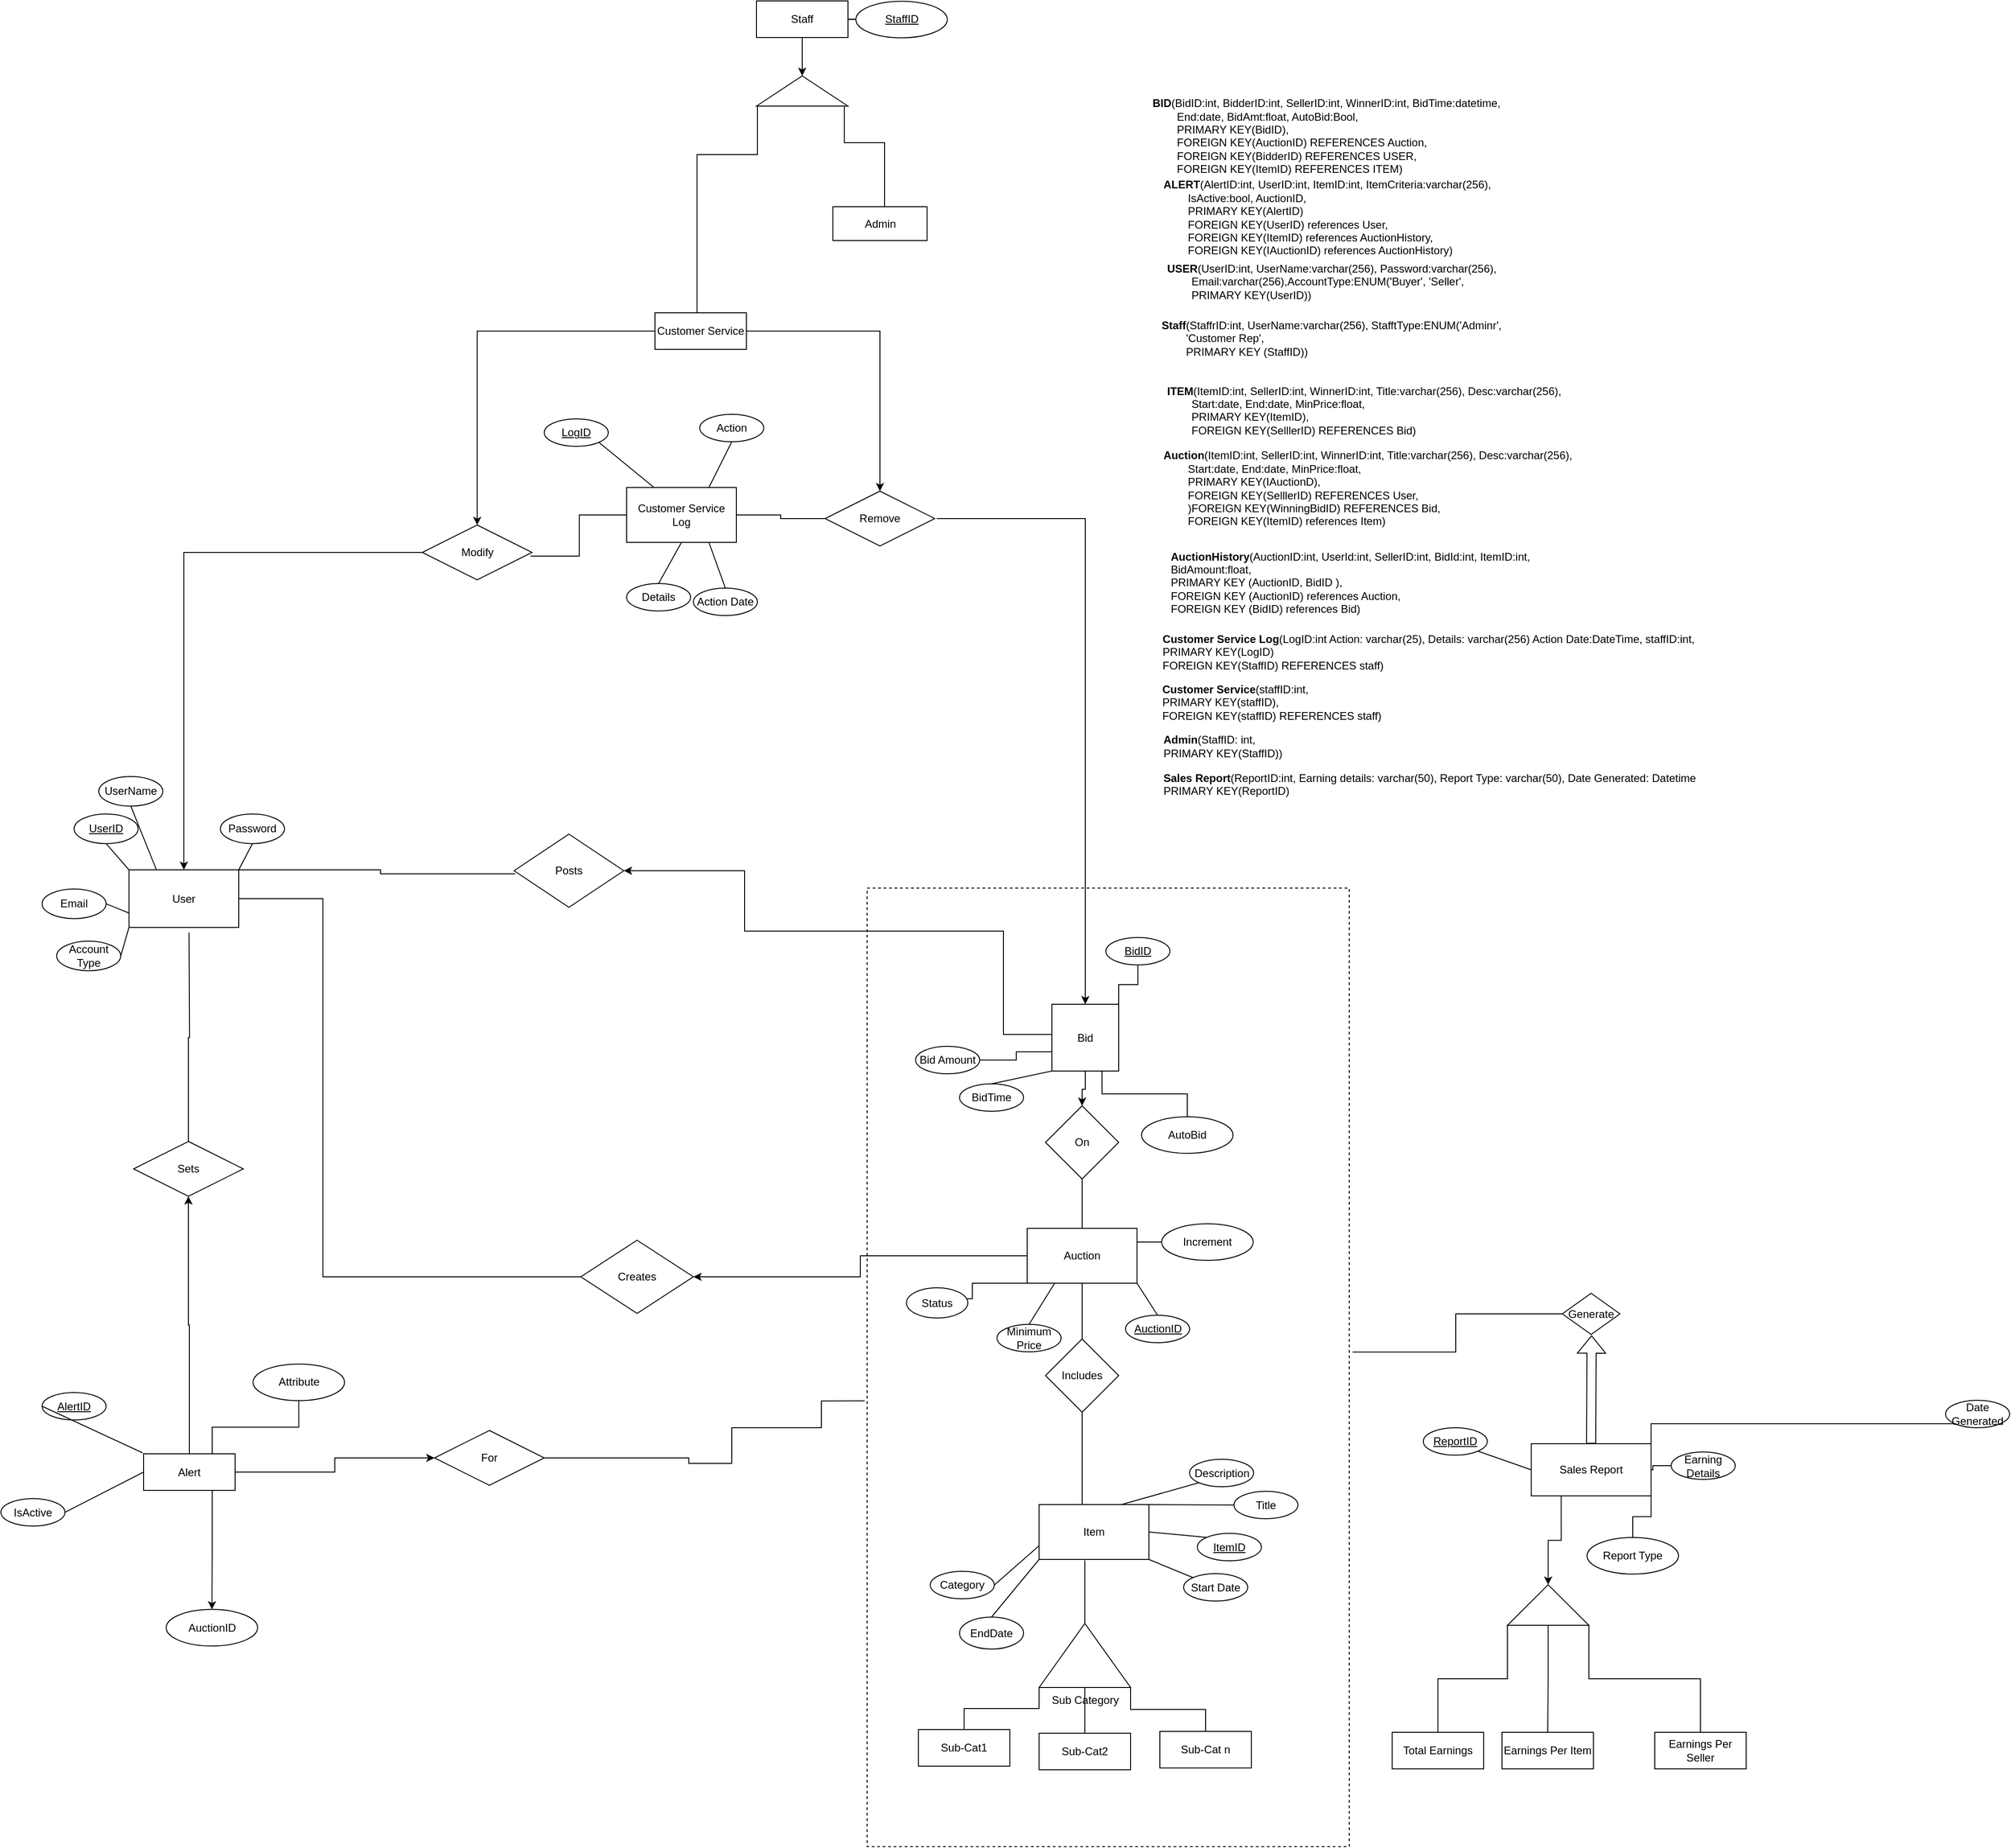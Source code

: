 <mxfile version="24.1.0" type="github">
  <diagram name="Page-1" id="uOJZ_3tTdW4th-i7hOvJ">
    <mxGraphModel dx="1893" dy="2854" grid="0" gridSize="10" guides="1" tooltips="1" connect="1" arrows="1" fold="1" page="1" pageScale="1" pageWidth="850" pageHeight="1100" math="0" shadow="0">
      <root>
        <mxCell id="0" />
        <mxCell id="1" parent="0" />
        <mxCell id="XEzbZRxbkvyP-NRLjkvZ-136" value="" style="verticalLabelPosition=bottom;verticalAlign=top;html=1;shape=mxgraph.basic.rect;fillColor2=none;strokeWidth=1;size=20;indent=5;fillColor=none;dashed=1;" parent="1" vertex="1">
          <mxGeometry x="310" y="-154" width="527" height="1048" as="geometry" />
        </mxCell>
        <mxCell id="j1qhZ2HC0AlBlO9P_FFu-2" style="edgeStyle=orthogonalEdgeStyle;rounded=0;orthogonalLoop=1;jettySize=auto;html=1;exitX=0.417;exitY=1.017;exitDx=0;exitDy=0;endArrow=none;endFill=0;entryX=0;entryY=0;entryDx=50;entryDy=0;entryPerimeter=0;exitPerimeter=0;" parent="1" source="BBo-fvt_Tt6ZGGIQ310o-14" target="j1qhZ2HC0AlBlO9P_FFu-5" edge="1">
          <mxGeometry relative="1" as="geometry">
            <mxPoint x="659" y="706" as="targetPoint" />
          </mxGeometry>
        </mxCell>
        <mxCell id="XEzbZRxbkvyP-NRLjkvZ-20" style="edgeStyle=orthogonalEdgeStyle;rounded=0;orthogonalLoop=1;jettySize=auto;html=1;exitX=0.5;exitY=0;exitDx=0;exitDy=0;entryX=0.5;entryY=1;entryDx=0;entryDy=0;endArrow=none;endFill=0;" parent="1" source="BBo-fvt_Tt6ZGGIQ310o-14" target="XEzbZRxbkvyP-NRLjkvZ-18" edge="1">
          <mxGeometry relative="1" as="geometry">
            <Array as="points">
              <mxPoint x="545" y="520" />
            </Array>
          </mxGeometry>
        </mxCell>
        <mxCell id="BBo-fvt_Tt6ZGGIQ310o-14" value="Item" style="rounded=0;whiteSpace=wrap;html=1;" parent="1" vertex="1">
          <mxGeometry x="498" y="520" width="120" height="60" as="geometry" />
        </mxCell>
        <mxCell id="XEzbZRxbkvyP-NRLjkvZ-17" style="edgeStyle=orthogonalEdgeStyle;rounded=0;orthogonalLoop=1;jettySize=auto;html=1;exitX=0.5;exitY=1;exitDx=0;exitDy=0;endArrow=none;endFill=0;" parent="1" source="BBo-fvt_Tt6ZGGIQ310o-16" target="XEzbZRxbkvyP-NRLjkvZ-18" edge="1">
          <mxGeometry relative="1" as="geometry">
            <mxPoint x="561" y="383" as="targetPoint" />
          </mxGeometry>
        </mxCell>
        <mxCell id="XEzbZRxbkvyP-NRLjkvZ-101" style="edgeStyle=orthogonalEdgeStyle;rounded=0;orthogonalLoop=1;jettySize=auto;html=1;exitX=0;exitY=0;exitDx=0;exitDy=0;endArrow=none;endFill=0;" parent="1" source="BBo-fvt_Tt6ZGGIQ310o-16" target="BBo-fvt_Tt6ZGGIQ310o-51" edge="1">
          <mxGeometry relative="1" as="geometry">
            <Array as="points">
              <mxPoint x="485" y="278" />
              <mxPoint x="425" y="278" />
              <mxPoint x="425" y="295" />
            </Array>
          </mxGeometry>
        </mxCell>
        <mxCell id="XEzbZRxbkvyP-NRLjkvZ-152" style="edgeStyle=orthogonalEdgeStyle;rounded=0;orthogonalLoop=1;jettySize=auto;html=1;exitX=1;exitY=0.25;exitDx=0;exitDy=0;endArrow=none;endFill=0;" parent="1" source="BBo-fvt_Tt6ZGGIQ310o-16" target="XEzbZRxbkvyP-NRLjkvZ-153" edge="1">
          <mxGeometry relative="1" as="geometry">
            <mxPoint x="682" y="233" as="targetPoint" />
          </mxGeometry>
        </mxCell>
        <mxCell id="XEzbZRxbkvyP-NRLjkvZ-159" style="edgeStyle=orthogonalEdgeStyle;rounded=0;orthogonalLoop=1;jettySize=auto;html=1;exitX=0;exitY=0.5;exitDx=0;exitDy=0;entryX=1;entryY=0.5;entryDx=0;entryDy=0;" parent="1" source="BBo-fvt_Tt6ZGGIQ310o-16" target="XEzbZRxbkvyP-NRLjkvZ-12" edge="1">
          <mxGeometry relative="1" as="geometry">
            <mxPoint x="132" y="284.667" as="targetPoint" />
          </mxGeometry>
        </mxCell>
        <mxCell id="BBo-fvt_Tt6ZGGIQ310o-16" value="Auction" style="rounded=0;whiteSpace=wrap;html=1;" parent="1" vertex="1">
          <mxGeometry x="485" y="218" width="120" height="60" as="geometry" />
        </mxCell>
        <mxCell id="XEzbZRxbkvyP-NRLjkvZ-130" style="edgeStyle=orthogonalEdgeStyle;rounded=0;orthogonalLoop=1;jettySize=auto;html=1;exitX=1;exitY=0.5;exitDx=0;exitDy=0;entryX=0;entryY=0.5;entryDx=0;entryDy=0;endArrow=none;endFill=0;" parent="1" source="BBo-fvt_Tt6ZGGIQ310o-19" target="XEzbZRxbkvyP-NRLjkvZ-73" edge="1">
          <mxGeometry relative="1" as="geometry" />
        </mxCell>
        <mxCell id="BBo-fvt_Tt6ZGGIQ310o-19" value="Customer Service Log" style="rounded=0;whiteSpace=wrap;html=1;" parent="1" vertex="1">
          <mxGeometry x="47" y="-592" width="120" height="60" as="geometry" />
        </mxCell>
        <mxCell id="XEzbZRxbkvyP-NRLjkvZ-105" style="edgeStyle=orthogonalEdgeStyle;rounded=0;orthogonalLoop=1;jettySize=auto;html=1;endArrow=none;endFill=0;exitX=1;exitY=1;exitDx=0;exitDy=0;" parent="1" source="BBo-fvt_Tt6ZGGIQ310o-20" target="XEzbZRxbkvyP-NRLjkvZ-106" edge="1">
          <mxGeometry relative="1" as="geometry">
            <mxPoint x="1213.99" y="483" as="targetPoint" />
          </mxGeometry>
        </mxCell>
        <mxCell id="XEzbZRxbkvyP-NRLjkvZ-116" style="edgeStyle=orthogonalEdgeStyle;rounded=0;orthogonalLoop=1;jettySize=auto;html=1;exitX=0.25;exitY=1;exitDx=0;exitDy=0;" parent="1" source="BBo-fvt_Tt6ZGGIQ310o-20" target="XEzbZRxbkvyP-NRLjkvZ-117" edge="1">
          <mxGeometry relative="1" as="geometry">
            <mxPoint x="1049" y="642.667" as="targetPoint" />
          </mxGeometry>
        </mxCell>
        <mxCell id="BBo-fvt_Tt6ZGGIQ310o-20" value="Sales Report" style="rounded=0;whiteSpace=wrap;html=1;" parent="1" vertex="1">
          <mxGeometry x="1036" y="453.5" width="131.01" height="57" as="geometry" />
        </mxCell>
        <mxCell id="BBo-fvt_Tt6ZGGIQ310o-21" value="Start Date" style="ellipse;whiteSpace=wrap;html=1;" parent="1" vertex="1">
          <mxGeometry x="656" y="595.5" width="70" height="30" as="geometry" />
        </mxCell>
        <mxCell id="BBo-fvt_Tt6ZGGIQ310o-22" value="&lt;u&gt;BidID&lt;/u&gt;" style="ellipse;whiteSpace=wrap;html=1;" parent="1" vertex="1">
          <mxGeometry x="571" y="-100" width="70" height="30" as="geometry" />
        </mxCell>
        <mxCell id="BBo-fvt_Tt6ZGGIQ310o-23" value="EndDate" style="ellipse;whiteSpace=wrap;html=1;" parent="1" vertex="1">
          <mxGeometry x="411" y="643" width="70" height="35" as="geometry" />
        </mxCell>
        <mxCell id="XEzbZRxbkvyP-NRLjkvZ-160" style="edgeStyle=orthogonalEdgeStyle;rounded=0;orthogonalLoop=1;jettySize=auto;html=1;entryX=0;entryY=0.5;entryDx=0;entryDy=0;endArrow=none;endFill=0;" parent="1" source="BBo-fvt_Tt6ZGGIQ310o-25" target="XEzbZRxbkvyP-NRLjkvZ-7" edge="1">
          <mxGeometry relative="1" as="geometry">
            <Array as="points">
              <mxPoint x="473" y="34" />
              <mxPoint x="473" y="25" />
              <mxPoint x="512" y="25" />
            </Array>
          </mxGeometry>
        </mxCell>
        <mxCell id="BBo-fvt_Tt6ZGGIQ310o-25" value="Bid Amount" style="ellipse;whiteSpace=wrap;html=1;" parent="1" vertex="1">
          <mxGeometry x="363" y="19" width="70" height="30" as="geometry" />
        </mxCell>
        <mxCell id="BBo-fvt_Tt6ZGGIQ310o-27" value="BidTime" style="ellipse;whiteSpace=wrap;html=1;" parent="1" vertex="1">
          <mxGeometry x="411" y="60" width="70" height="30" as="geometry" />
        </mxCell>
        <mxCell id="BBo-fvt_Tt6ZGGIQ310o-28" value="Category" style="ellipse;whiteSpace=wrap;html=1;" parent="1" vertex="1">
          <mxGeometry x="379" y="593" width="70" height="30" as="geometry" />
        </mxCell>
        <mxCell id="BBo-fvt_Tt6ZGGIQ310o-29" value="Description" style="ellipse;whiteSpace=wrap;html=1;" parent="1" vertex="1">
          <mxGeometry x="662.5" y="470.5" width="70" height="30" as="geometry" />
        </mxCell>
        <mxCell id="BBo-fvt_Tt6ZGGIQ310o-30" value="Title" style="ellipse;whiteSpace=wrap;html=1;" parent="1" vertex="1">
          <mxGeometry x="711" y="505.5" width="70" height="30" as="geometry" />
        </mxCell>
        <mxCell id="BBo-fvt_Tt6ZGGIQ310o-31" value="&lt;u&gt;ItemID&lt;/u&gt;" style="ellipse;whiteSpace=wrap;html=1;" parent="1" vertex="1">
          <mxGeometry x="671" y="551.5" width="70" height="30" as="geometry" />
        </mxCell>
        <mxCell id="BBo-fvt_Tt6ZGGIQ310o-33" value="" style="endArrow=none;html=1;rounded=0;entryX=1;entryY=0.5;entryDx=0;entryDy=0;exitX=0;exitY=0.75;exitDx=0;exitDy=0;" parent="1" source="BBo-fvt_Tt6ZGGIQ310o-14" target="BBo-fvt_Tt6ZGGIQ310o-28" edge="1">
          <mxGeometry width="50" height="50" relative="1" as="geometry">
            <mxPoint x="278" y="556.5" as="sourcePoint" />
            <mxPoint x="328" y="506.5" as="targetPoint" />
          </mxGeometry>
        </mxCell>
        <mxCell id="BBo-fvt_Tt6ZGGIQ310o-35" value="" style="endArrow=none;html=1;rounded=0;exitX=1;exitY=0.5;exitDx=0;exitDy=0;entryX=0;entryY=0;entryDx=0;entryDy=0;" parent="1" source="BBo-fvt_Tt6ZGGIQ310o-14" target="BBo-fvt_Tt6ZGGIQ310o-31" edge="1">
          <mxGeometry width="50" height="50" relative="1" as="geometry">
            <mxPoint x="328" y="416.5" as="sourcePoint" />
            <mxPoint x="668" y="546.5" as="targetPoint" />
          </mxGeometry>
        </mxCell>
        <mxCell id="BBo-fvt_Tt6ZGGIQ310o-36" value="" style="endArrow=none;html=1;rounded=0;entryX=0;entryY=0.5;entryDx=0;entryDy=0;exitX=1;exitY=0;exitDx=0;exitDy=0;" parent="1" source="BBo-fvt_Tt6ZGGIQ310o-14" target="BBo-fvt_Tt6ZGGIQ310o-30" edge="1">
          <mxGeometry width="50" height="50" relative="1" as="geometry">
            <mxPoint x="358" y="416.5" as="sourcePoint" />
            <mxPoint x="303" y="396.5" as="targetPoint" />
          </mxGeometry>
        </mxCell>
        <mxCell id="BBo-fvt_Tt6ZGGIQ310o-37" value="" style="endArrow=none;html=1;rounded=0;entryX=0;entryY=1;entryDx=0;entryDy=0;exitX=0.75;exitY=0;exitDx=0;exitDy=0;" parent="1" source="BBo-fvt_Tt6ZGGIQ310o-14" target="BBo-fvt_Tt6ZGGIQ310o-29" edge="1">
          <mxGeometry width="50" height="50" relative="1" as="geometry">
            <mxPoint x="358" y="416.5" as="sourcePoint" />
            <mxPoint x="383" y="396.5" as="targetPoint" />
          </mxGeometry>
        </mxCell>
        <mxCell id="BBo-fvt_Tt6ZGGIQ310o-38" value="" style="endArrow=none;html=1;rounded=0;entryX=0.5;entryY=0;entryDx=0;entryDy=0;exitX=0;exitY=1;exitDx=0;exitDy=0;" parent="1" source="BBo-fvt_Tt6ZGGIQ310o-14" target="BBo-fvt_Tt6ZGGIQ310o-23" edge="1">
          <mxGeometry width="50" height="50" relative="1" as="geometry">
            <mxPoint x="582" y="593.5" as="sourcePoint" />
            <mxPoint x="438" y="446.5" as="targetPoint" />
          </mxGeometry>
        </mxCell>
        <mxCell id="BBo-fvt_Tt6ZGGIQ310o-39" value="" style="endArrow=none;html=1;rounded=0;entryX=0;entryY=0;entryDx=0;entryDy=0;exitX=1;exitY=1;exitDx=0;exitDy=0;" parent="1" source="BBo-fvt_Tt6ZGGIQ310o-14" target="BBo-fvt_Tt6ZGGIQ310o-21" edge="1">
          <mxGeometry width="50" height="50" relative="1" as="geometry">
            <mxPoint x="418" y="446.5" as="sourcePoint" />
            <mxPoint x="438" y="432.5" as="targetPoint" />
          </mxGeometry>
        </mxCell>
        <mxCell id="BBo-fvt_Tt6ZGGIQ310o-40" value="Minimum Price" style="ellipse;whiteSpace=wrap;html=1;" parent="1" vertex="1">
          <mxGeometry x="452" y="323" width="70" height="30" as="geometry" />
        </mxCell>
        <mxCell id="BBo-fvt_Tt6ZGGIQ310o-41" value="" style="endArrow=none;html=1;rounded=0;entryX=0.25;entryY=1;entryDx=0;entryDy=0;exitX=0.5;exitY=0;exitDx=0;exitDy=0;" parent="1" source="BBo-fvt_Tt6ZGGIQ310o-40" target="BBo-fvt_Tt6ZGGIQ310o-16" edge="1">
          <mxGeometry width="50" height="50" relative="1" as="geometry">
            <mxPoint x="505" y="428" as="sourcePoint" />
            <mxPoint x="438" y="432.5" as="targetPoint" />
          </mxGeometry>
        </mxCell>
        <mxCell id="BBo-fvt_Tt6ZGGIQ310o-47" value="" style="endArrow=none;html=1;rounded=0;entryX=0;entryY=1;entryDx=0;entryDy=0;exitX=0.5;exitY=0;exitDx=0;exitDy=0;" parent="1" source="BBo-fvt_Tt6ZGGIQ310o-27" target="XEzbZRxbkvyP-NRLjkvZ-7" edge="1">
          <mxGeometry width="50" height="50" relative="1" as="geometry">
            <mxPoint x="539" y="227" as="sourcePoint" />
            <mxPoint x="579" y="117" as="targetPoint" />
          </mxGeometry>
        </mxCell>
        <mxCell id="BBo-fvt_Tt6ZGGIQ310o-51" value="Status" style="ellipse;whiteSpace=wrap;html=1;" parent="1" vertex="1">
          <mxGeometry x="353" y="283" width="67" height="33" as="geometry" />
        </mxCell>
        <mxCell id="BBo-fvt_Tt6ZGGIQ310o-53" value="&lt;u&gt;AuctionID&lt;/u&gt;" style="ellipse;whiteSpace=wrap;html=1;" parent="1" vertex="1">
          <mxGeometry x="592.5" y="313" width="70" height="30" as="geometry" />
        </mxCell>
        <mxCell id="BBo-fvt_Tt6ZGGIQ310o-54" value="IsActive" style="ellipse;whiteSpace=wrap;html=1;" parent="1" vertex="1">
          <mxGeometry x="-637" y="513.5" width="70" height="30" as="geometry" />
        </mxCell>
        <mxCell id="BBo-fvt_Tt6ZGGIQ310o-57" value="&lt;u&gt;AlertID&lt;/u&gt;" style="ellipse;whiteSpace=wrap;html=1;" parent="1" vertex="1">
          <mxGeometry x="-592" y="397.5" width="70" height="30" as="geometry" />
        </mxCell>
        <mxCell id="BBo-fvt_Tt6ZGGIQ310o-58" value="" style="endArrow=none;html=1;rounded=0;exitX=1;exitY=0.5;exitDx=0;exitDy=0;entryX=0;entryY=0.5;entryDx=0;entryDy=0;" parent="1" source="BBo-fvt_Tt6ZGGIQ310o-54" target="XEzbZRxbkvyP-NRLjkvZ-36" edge="1">
          <mxGeometry width="50" height="50" relative="1" as="geometry">
            <mxPoint x="179" y="484.5" as="sourcePoint" />
            <mxPoint x="19" y="561.5" as="targetPoint" />
          </mxGeometry>
        </mxCell>
        <mxCell id="BBo-fvt_Tt6ZGGIQ310o-59" value="" style="endArrow=none;html=1;rounded=0;exitX=0;exitY=0.5;exitDx=0;exitDy=0;" parent="1" source="BBo-fvt_Tt6ZGGIQ310o-57" edge="1">
          <mxGeometry width="50" height="50" relative="1" as="geometry">
            <mxPoint x="-110" y="772" as="sourcePoint" />
            <mxPoint x="-482" y="463.5" as="targetPoint" />
          </mxGeometry>
        </mxCell>
        <mxCell id="BBo-fvt_Tt6ZGGIQ310o-62" value="" style="endArrow=none;html=1;rounded=0;entryX=0.5;entryY=0;entryDx=0;entryDy=0;exitX=1;exitY=1;exitDx=0;exitDy=0;" parent="1" source="BBo-fvt_Tt6ZGGIQ310o-16" target="BBo-fvt_Tt6ZGGIQ310o-53" edge="1">
          <mxGeometry width="50" height="50" relative="1" as="geometry">
            <mxPoint x="767" y="385" as="sourcePoint" />
            <mxPoint x="817" y="335" as="targetPoint" />
          </mxGeometry>
        </mxCell>
        <mxCell id="XEzbZRxbkvyP-NRLjkvZ-129" style="edgeStyle=orthogonalEdgeStyle;rounded=0;orthogonalLoop=1;jettySize=auto;html=1;exitX=0;exitY=1;exitDx=0;exitDy=0;entryX=1;entryY=0;entryDx=0;entryDy=0;endArrow=none;endFill=0;" parent="1" source="BBo-fvt_Tt6ZGGIQ310o-74" target="BBo-fvt_Tt6ZGGIQ310o-20" edge="1">
          <mxGeometry relative="1" as="geometry">
            <mxPoint x="1578.667" y="655.333" as="targetPoint" />
          </mxGeometry>
        </mxCell>
        <mxCell id="BBo-fvt_Tt6ZGGIQ310o-74" value="Date Generated" style="ellipse;whiteSpace=wrap;html=1;" parent="1" vertex="1">
          <mxGeometry x="1489" y="406" width="70" height="30" as="geometry" />
        </mxCell>
        <mxCell id="BBo-fvt_Tt6ZGGIQ310o-75" value="&lt;u&gt;ReportID&lt;/u&gt;" style="ellipse;whiteSpace=wrap;html=1;" parent="1" vertex="1">
          <mxGeometry x="918" y="436" width="70" height="30" as="geometry" />
        </mxCell>
        <mxCell id="XEzbZRxbkvyP-NRLjkvZ-125" style="edgeStyle=orthogonalEdgeStyle;rounded=0;orthogonalLoop=1;jettySize=auto;html=1;entryX=1;entryY=0.5;entryDx=0;entryDy=0;endArrow=none;endFill=0;" parent="1" source="BBo-fvt_Tt6ZGGIQ310o-76" target="BBo-fvt_Tt6ZGGIQ310o-20" edge="1">
          <mxGeometry relative="1" as="geometry" />
        </mxCell>
        <mxCell id="BBo-fvt_Tt6ZGGIQ310o-76" value="Earning Details" style="ellipse;whiteSpace=wrap;html=1;" parent="1" vertex="1">
          <mxGeometry x="1189" y="462.5" width="70" height="30" as="geometry" />
        </mxCell>
        <mxCell id="BBo-fvt_Tt6ZGGIQ310o-77" value="" style="endArrow=none;html=1;rounded=0;entryX=1;entryY=1;entryDx=0;entryDy=0;exitX=0;exitY=0.5;exitDx=0;exitDy=0;" parent="1" source="BBo-fvt_Tt6ZGGIQ310o-20" target="BBo-fvt_Tt6ZGGIQ310o-75" edge="1">
          <mxGeometry width="50" height="50" relative="1" as="geometry">
            <mxPoint x="1013.99" y="483" as="sourcePoint" />
            <mxPoint x="960" y="465" as="targetPoint" />
          </mxGeometry>
        </mxCell>
        <mxCell id="BBo-fvt_Tt6ZGGIQ310o-81" value="Action" style="ellipse;whiteSpace=wrap;html=1;" parent="1" vertex="1">
          <mxGeometry x="127" y="-672" width="70" height="30" as="geometry" />
        </mxCell>
        <mxCell id="BBo-fvt_Tt6ZGGIQ310o-83" value="&lt;u&gt;LogID&lt;/u&gt;" style="ellipse;whiteSpace=wrap;html=1;" parent="1" vertex="1">
          <mxGeometry x="-43" y="-667" width="70" height="30" as="geometry" />
        </mxCell>
        <mxCell id="BBo-fvt_Tt6ZGGIQ310o-84" value="Details" style="ellipse;whiteSpace=wrap;html=1;" parent="1" vertex="1">
          <mxGeometry x="47" y="-487" width="70" height="30" as="geometry" />
        </mxCell>
        <mxCell id="BBo-fvt_Tt6ZGGIQ310o-85" value="Action Date" style="ellipse;whiteSpace=wrap;html=1;" parent="1" vertex="1">
          <mxGeometry x="120" y="-482" width="70" height="30" as="geometry" />
        </mxCell>
        <mxCell id="BBo-fvt_Tt6ZGGIQ310o-86" value="" style="endArrow=none;html=1;rounded=0;entryX=0.5;entryY=1;entryDx=0;entryDy=0;exitX=0.5;exitY=0;exitDx=0;exitDy=0;" parent="1" source="BBo-fvt_Tt6ZGGIQ310o-84" target="BBo-fvt_Tt6ZGGIQ310o-19" edge="1">
          <mxGeometry width="50" height="50" relative="1" as="geometry">
            <mxPoint x="-53" y="-497" as="sourcePoint" />
            <mxPoint x="-3" y="-547" as="targetPoint" />
          </mxGeometry>
        </mxCell>
        <mxCell id="BBo-fvt_Tt6ZGGIQ310o-87" value="" style="endArrow=none;html=1;rounded=0;entryX=0.75;entryY=1;entryDx=0;entryDy=0;exitX=0.5;exitY=0;exitDx=0;exitDy=0;" parent="1" source="BBo-fvt_Tt6ZGGIQ310o-85" target="BBo-fvt_Tt6ZGGIQ310o-19" edge="1">
          <mxGeometry width="50" height="50" relative="1" as="geometry">
            <mxPoint x="37" y="-557" as="sourcePoint" />
            <mxPoint x="57" y="-552" as="targetPoint" />
          </mxGeometry>
        </mxCell>
        <mxCell id="BBo-fvt_Tt6ZGGIQ310o-88" value="" style="endArrow=none;html=1;rounded=0;entryX=0.25;entryY=0;entryDx=0;entryDy=0;exitX=1;exitY=1;exitDx=0;exitDy=0;" parent="1" source="BBo-fvt_Tt6ZGGIQ310o-83" target="BBo-fvt_Tt6ZGGIQ310o-19" edge="1">
          <mxGeometry width="50" height="50" relative="1" as="geometry">
            <mxPoint x="37" y="-597" as="sourcePoint" />
            <mxPoint x="57" y="-582" as="targetPoint" />
          </mxGeometry>
        </mxCell>
        <mxCell id="BBo-fvt_Tt6ZGGIQ310o-90" value="" style="endArrow=none;html=1;rounded=0;entryX=0.75;entryY=0;entryDx=0;entryDy=0;exitX=0.5;exitY=1;exitDx=0;exitDy=0;" parent="1" source="BBo-fvt_Tt6ZGGIQ310o-81" target="BBo-fvt_Tt6ZGGIQ310o-19" edge="1">
          <mxGeometry width="50" height="50" relative="1" as="geometry">
            <mxPoint x="92" y="-622" as="sourcePoint" />
            <mxPoint x="117" y="-582" as="targetPoint" />
          </mxGeometry>
        </mxCell>
        <mxCell id="frw_D5HhV09Jrf7qXdkJ-1" value="&lt;b&gt;USER&lt;/b&gt;(UserID:int, UserName:varchar(256), Password:varchar(256), &lt;span style=&quot;white-space: pre;&quot;&gt;&#x9;&lt;/span&gt;Email:varchar(256),AccountType:ENUM(&#39;Buyer&#39;, &#39;Seller&#39;,&lt;div&gt;&lt;span style=&quot;white-space: pre;&quot;&gt;&#x9;&lt;/span&gt;PRIMARY KEY(UserID))&lt;/div&gt;" style="text;html=1;align=left;verticalAlign=middle;whiteSpace=wrap;rounded=0;" parent="1" vertex="1">
          <mxGeometry x="635.5" y="-842" width="415" height="50" as="geometry" />
        </mxCell>
        <mxCell id="frw_D5HhV09Jrf7qXdkJ-2" value="" style="group" parent="1" vertex="1" connectable="0">
          <mxGeometry x="-587" y="-235" width="260" height="124" as="geometry" />
        </mxCell>
        <mxCell id="BBo-fvt_Tt6ZGGIQ310o-1" value="User" style="rounded=0;whiteSpace=wrap;html=1;" parent="frw_D5HhV09Jrf7qXdkJ-2" vertex="1">
          <mxGeometry x="90" y="61" width="120" height="63" as="geometry" />
        </mxCell>
        <mxCell id="BBo-fvt_Tt6ZGGIQ310o-2" value="&lt;u&gt;UserID&lt;/u&gt;" style="ellipse;whiteSpace=wrap;html=1;" parent="frw_D5HhV09Jrf7qXdkJ-2" vertex="1">
          <mxGeometry x="30" width="70" height="32.348" as="geometry" />
        </mxCell>
        <mxCell id="BBo-fvt_Tt6ZGGIQ310o-4" value="Password" style="ellipse;whiteSpace=wrap;html=1;" parent="frw_D5HhV09Jrf7qXdkJ-2" vertex="1">
          <mxGeometry x="190" width="70" height="32.348" as="geometry" />
        </mxCell>
        <mxCell id="BBo-fvt_Tt6ZGGIQ310o-5" value="Email" style="ellipse;whiteSpace=wrap;html=1;" parent="frw_D5HhV09Jrf7qXdkJ-2" vertex="1">
          <mxGeometry x="-5" y="82.0" width="70" height="32.348" as="geometry" />
        </mxCell>
        <mxCell id="BBo-fvt_Tt6ZGGIQ310o-10" value="" style="endArrow=none;html=1;rounded=0;exitX=1;exitY=0.5;exitDx=0;exitDy=0;entryX=0;entryY=0.75;entryDx=0;entryDy=0;" parent="frw_D5HhV09Jrf7qXdkJ-2" source="BBo-fvt_Tt6ZGGIQ310o-5" target="BBo-fvt_Tt6ZGGIQ310o-1" edge="1">
          <mxGeometry width="50" height="50" relative="1" as="geometry">
            <mxPoint x="80" y="113.217" as="sourcePoint" />
            <mxPoint x="95" y="97.043" as="targetPoint" />
          </mxGeometry>
        </mxCell>
        <mxCell id="BBo-fvt_Tt6ZGGIQ310o-11" value="" style="endArrow=none;html=1;rounded=0;exitX=0.5;exitY=1;exitDx=0;exitDy=0;entryX=0;entryY=0;entryDx=0;entryDy=0;" parent="frw_D5HhV09Jrf7qXdkJ-2" source="BBo-fvt_Tt6ZGGIQ310o-2" target="BBo-fvt_Tt6ZGGIQ310o-1" edge="1">
          <mxGeometry width="50" height="50" relative="1" as="geometry">
            <mxPoint x="80" y="70.087" as="sourcePoint" />
            <mxPoint x="95" y="97.043" as="targetPoint" />
          </mxGeometry>
        </mxCell>
        <mxCell id="BBo-fvt_Tt6ZGGIQ310o-13" value="" style="endArrow=none;html=1;rounded=0;exitX=0.5;exitY=1;exitDx=0;exitDy=0;entryX=1;entryY=0;entryDx=0;entryDy=0;" parent="frw_D5HhV09Jrf7qXdkJ-2" source="BBo-fvt_Tt6ZGGIQ310o-4" target="BBo-fvt_Tt6ZGGIQ310o-1" edge="1">
          <mxGeometry width="50" height="50" relative="1" as="geometry">
            <mxPoint x="155" y="43.13" as="sourcePoint" />
            <mxPoint x="180" y="53.913" as="targetPoint" />
          </mxGeometry>
        </mxCell>
        <mxCell id="frw_D5HhV09Jrf7qXdkJ-3" value="&lt;b&gt;ITEM&lt;/b&gt;(ItemID:int, SellerID:int, WinnerID:int, Title:varchar(256&lt;span style=&quot;background-color: initial;&quot;&gt;),&amp;nbsp;&lt;/span&gt;Desc:varchar(256&lt;span style=&quot;background-color: initial;&quot;&gt;), &lt;span style=&quot;white-space: pre;&quot;&gt;&#x9;&lt;/span&gt;Start:date, End:date, MinPrice:float,&lt;/span&gt;&lt;div&gt;&lt;span style=&quot;background-color: initial;&quot;&gt;&lt;span style=&quot;white-space: pre;&quot;&gt;&#x9;&lt;/span&gt;PRIMARY KEY(ItemID),&lt;/span&gt;&lt;/div&gt;&lt;div&gt;&lt;span style=&quot;background-color: initial;&quot;&gt;&lt;span style=&quot;white-space: pre;&quot;&gt;&#x9;&lt;/span&gt;FOREIGN KEY(SelllerID) REFERENCES Bid)&lt;/span&gt;&lt;/div&gt;&lt;div&gt;&lt;span style=&quot;background-color: initial;&quot;&gt;&lt;br&gt;&lt;/span&gt;&lt;/div&gt;" style="text;html=1;align=left;verticalAlign=middle;whiteSpace=wrap;rounded=0;" parent="1" vertex="1">
          <mxGeometry x="635.5" y="-694" width="450.5" height="50" as="geometry" />
        </mxCell>
        <mxCell id="frw_D5HhV09Jrf7qXdkJ-11" value="&lt;b&gt;BID&lt;/b&gt;(BidID:int, BidderID:int,&amp;nbsp;SellerID:int, WinnerID:int, &lt;span style=&quot;background-color: initial;&quot;&gt;BidTime:datetime, &lt;span style=&quot;white-space: pre;&quot;&gt;&#x9;&lt;/span&gt;End:date, BidAmt:float, AutoBid:Bool,&lt;/span&gt;&lt;div&gt;&lt;span style=&quot;background-color: initial;&quot;&gt;&lt;span style=&quot;white-space: pre;&quot;&gt;&#x9;&lt;/span&gt;PRIMARY KEY(BidID),&lt;/span&gt;&lt;/div&gt;&lt;div&gt;&lt;span style=&quot;background-color: initial;&quot;&gt;&lt;span style=&quot;white-space: pre;&quot;&gt;&#x9;&lt;/span&gt;FOREIGN KEY(AuctionID) REFERENCES Auction,&amp;nbsp;&lt;/span&gt;&lt;/div&gt;&lt;div&gt;&lt;span style=&quot;background-color: initial;&quot;&gt;&lt;span style=&quot;white-space: pre;&quot;&gt;&#x9;&lt;/span&gt;FOREIGN KEY(BidderID) REFERENCES USER,&lt;/span&gt;&lt;/div&gt;&lt;div&gt;&lt;span style=&quot;background-color: initial;&quot;&gt;&lt;span style=&quot;white-space: pre;&quot;&gt;&#x9;&lt;/span&gt;FOREIGN KEY(ItemID) REFERENCES ITEM)&lt;/span&gt;&lt;/div&gt;&lt;div&gt;&lt;span style=&quot;background-color: initial;&quot;&gt;&lt;br&gt;&lt;/span&gt;&lt;/div&gt;" style="text;html=1;align=left;verticalAlign=middle;whiteSpace=wrap;rounded=0;" parent="1" vertex="1">
          <mxGeometry x="620" y="-994" width="395" height="50" as="geometry" />
        </mxCell>
        <mxCell id="Agbz9A7Q1Nn0gNZncGpz-1" value="Generate" style="rhombus;whiteSpace=wrap;html=1;" parent="1" vertex="1">
          <mxGeometry x="1070" y="289" width="63" height="45" as="geometry" />
        </mxCell>
        <mxCell id="j1qhZ2HC0AlBlO9P_FFu-7" style="edgeStyle=orthogonalEdgeStyle;rounded=0;orthogonalLoop=1;jettySize=auto;html=1;exitX=0;exitY=1;exitDx=0;exitDy=0;exitPerimeter=0;endArrow=none;endFill=0;entryX=0.5;entryY=0;entryDx=0;entryDy=0;" parent="1" source="j1qhZ2HC0AlBlO9P_FFu-5" target="j1qhZ2HC0AlBlO9P_FFu-8" edge="1">
          <mxGeometry relative="1" as="geometry">
            <mxPoint x="498" y="821" as="targetPoint" />
          </mxGeometry>
        </mxCell>
        <mxCell id="Agbz9A7Q1Nn0gNZncGpz-6" value="" style="shape=flexArrow;endArrow=classic;html=1;rounded=0;exitX=0.5;exitY=0;exitDx=0;exitDy=0;" parent="1" source="BBo-fvt_Tt6ZGGIQ310o-20" edge="1">
          <mxGeometry width="50" height="50" relative="1" as="geometry">
            <mxPoint x="949.99" y="181" as="sourcePoint" />
            <mxPoint x="1102" y="335" as="targetPoint" />
          </mxGeometry>
        </mxCell>
        <mxCell id="j1qhZ2HC0AlBlO9P_FFu-10" style="edgeStyle=orthogonalEdgeStyle;rounded=0;orthogonalLoop=1;jettySize=auto;html=1;exitX=0.5;exitY=1;exitDx=0;exitDy=0;exitPerimeter=0;entryX=0.5;entryY=0;entryDx=0;entryDy=0;endArrow=none;endFill=0;" parent="1" source="j1qhZ2HC0AlBlO9P_FFu-5" target="j1qhZ2HC0AlBlO9P_FFu-9" edge="1">
          <mxGeometry relative="1" as="geometry" />
        </mxCell>
        <mxCell id="j1qhZ2HC0AlBlO9P_FFu-11" style="edgeStyle=orthogonalEdgeStyle;rounded=0;orthogonalLoop=1;jettySize=auto;html=1;exitX=1;exitY=1;exitDx=0;exitDy=0;exitPerimeter=0;endArrow=none;endFill=0;" parent="1" source="j1qhZ2HC0AlBlO9P_FFu-5" target="j1qhZ2HC0AlBlO9P_FFu-12" edge="1">
          <mxGeometry relative="1" as="geometry">
            <mxPoint x="802" y="794" as="targetPoint" />
          </mxGeometry>
        </mxCell>
        <mxCell id="j1qhZ2HC0AlBlO9P_FFu-5" value="Sub Category" style="verticalLabelPosition=bottom;verticalAlign=top;html=1;shape=mxgraph.basic.acute_triangle;dx=0.5;" parent="1" vertex="1">
          <mxGeometry x="498" y="650" width="100" height="70" as="geometry" />
        </mxCell>
        <mxCell id="j1qhZ2HC0AlBlO9P_FFu-8" value="Sub-Cat1" style="whiteSpace=wrap;html=1;align=center;" parent="1" vertex="1">
          <mxGeometry x="366" y="766" width="100" height="40" as="geometry" />
        </mxCell>
        <mxCell id="j1qhZ2HC0AlBlO9P_FFu-9" value="Sub-Cat2" style="whiteSpace=wrap;html=1;align=center;" parent="1" vertex="1">
          <mxGeometry x="498" y="770" width="100" height="40" as="geometry" />
        </mxCell>
        <mxCell id="j1qhZ2HC0AlBlO9P_FFu-12" value="Sub-Cat n" style="whiteSpace=wrap;html=1;align=center;" parent="1" vertex="1">
          <mxGeometry x="630" y="768" width="100" height="40" as="geometry" />
        </mxCell>
        <mxCell id="j1qhZ2HC0AlBlO9P_FFu-13" value="&lt;b&gt;ALERT&lt;/b&gt;(AlertID:int, UserID:int, ItemID:int, ItemCriteria:varchar(256), &lt;span style=&quot;white-space: pre;&quot;&gt;&#x9;&lt;/span&gt;IsActive:bool, AuctionID,&lt;div&gt;&lt;span style=&quot;white-space: pre;&quot;&gt;&#x9;&lt;/span&gt;PRIMARY KEY(AlertID)&lt;/div&gt;&lt;div&gt;&lt;span style=&quot;white-space: pre;&quot;&gt;&#x9;&lt;/span&gt;FOREIGN KEY(UserID) references User,&lt;/div&gt;&lt;div&gt;&lt;span style=&quot;white-space: pre;&quot;&gt;&#x9;&lt;/span&gt;FOREIGN KEY(ItemID) references AuctionHistory,&lt;/div&gt;&lt;div&gt;&lt;span style=&quot;white-space: pre;&quot;&gt;&#x9;&lt;/span&gt;&lt;span style=&quot;background-color: initial;&quot;&gt;FOREIGN KEY(IAuctionID) references AuctionHistory&lt;/span&gt;&lt;span style=&quot;background-color: initial;&quot;&gt;)&lt;/span&gt;&lt;/div&gt;" style="text;html=1;align=left;verticalAlign=middle;whiteSpace=wrap;rounded=0;" parent="1" vertex="1">
          <mxGeometry x="632" y="-912" width="415" height="50" as="geometry" />
        </mxCell>
        <mxCell id="XEzbZRxbkvyP-NRLjkvZ-4" value="Posts" style="rhombus;whiteSpace=wrap;html=1;" parent="1" vertex="1">
          <mxGeometry x="-76" y="-213" width="120" height="80" as="geometry" />
        </mxCell>
        <mxCell id="XEzbZRxbkvyP-NRLjkvZ-14" style="edgeStyle=orthogonalEdgeStyle;rounded=0;orthogonalLoop=1;jettySize=auto;html=1;" parent="1" source="XEzbZRxbkvyP-NRLjkvZ-7" target="XEzbZRxbkvyP-NRLjkvZ-15" edge="1">
          <mxGeometry relative="1" as="geometry">
            <mxPoint x="545" y="124" as="targetPoint" />
          </mxGeometry>
        </mxCell>
        <mxCell id="XEzbZRxbkvyP-NRLjkvZ-97" style="edgeStyle=orthogonalEdgeStyle;rounded=0;orthogonalLoop=1;jettySize=auto;html=1;exitX=1;exitY=0;exitDx=0;exitDy=0;endArrow=none;endFill=0;" parent="1" source="XEzbZRxbkvyP-NRLjkvZ-7" target="BBo-fvt_Tt6ZGGIQ310o-22" edge="1">
          <mxGeometry relative="1" as="geometry" />
        </mxCell>
        <mxCell id="XEzbZRxbkvyP-NRLjkvZ-146" style="edgeStyle=orthogonalEdgeStyle;rounded=0;orthogonalLoop=1;jettySize=auto;html=1;exitX=0.75;exitY=1;exitDx=0;exitDy=0;endArrow=none;endFill=0;" parent="1" source="XEzbZRxbkvyP-NRLjkvZ-7" target="XEzbZRxbkvyP-NRLjkvZ-147" edge="1">
          <mxGeometry relative="1" as="geometry">
            <mxPoint x="617" y="94.667" as="targetPoint" />
          </mxGeometry>
        </mxCell>
        <mxCell id="XEzbZRxbkvyP-NRLjkvZ-7" value="Bid" style="whiteSpace=wrap;html=1;aspect=fixed;" parent="1" vertex="1">
          <mxGeometry x="512" y="-27" width="73" height="73" as="geometry" />
        </mxCell>
        <mxCell id="XEzbZRxbkvyP-NRLjkvZ-8" style="edgeStyle=orthogonalEdgeStyle;rounded=0;orthogonalLoop=1;jettySize=auto;html=1;entryX=1;entryY=0.5;entryDx=0;entryDy=0;exitX=0;exitY=0.5;exitDx=0;exitDy=0;" parent="1" source="XEzbZRxbkvyP-NRLjkvZ-7" target="XEzbZRxbkvyP-NRLjkvZ-4" edge="1">
          <mxGeometry relative="1" as="geometry">
            <mxPoint x="549" y="-29" as="sourcePoint" />
            <Array as="points">
              <mxPoint x="512" y="6" />
              <mxPoint x="459" y="6" />
              <mxPoint x="459" y="-107" />
              <mxPoint x="176" y="-107" />
              <mxPoint x="176" y="-173" />
            </Array>
          </mxGeometry>
        </mxCell>
        <mxCell id="XEzbZRxbkvyP-NRLjkvZ-12" value="Creates" style="rhombus;whiteSpace=wrap;html=1;" parent="1" vertex="1">
          <mxGeometry x="-3" y="231" width="123" height="80" as="geometry" />
        </mxCell>
        <mxCell id="XEzbZRxbkvyP-NRLjkvZ-13" style="edgeStyle=orthogonalEdgeStyle;rounded=0;orthogonalLoop=1;jettySize=auto;html=1;exitX=1;exitY=0.5;exitDx=0;exitDy=0;entryX=0;entryY=0.5;entryDx=0;entryDy=0;endArrow=none;endFill=0;" parent="1" source="BBo-fvt_Tt6ZGGIQ310o-1" target="XEzbZRxbkvyP-NRLjkvZ-12" edge="1">
          <mxGeometry relative="1" as="geometry">
            <Array as="points">
              <mxPoint x="-285" y="-142" />
              <mxPoint x="-285" y="271" />
            </Array>
          </mxGeometry>
        </mxCell>
        <mxCell id="XEzbZRxbkvyP-NRLjkvZ-16" style="edgeStyle=orthogonalEdgeStyle;rounded=0;orthogonalLoop=1;jettySize=auto;html=1;exitX=0.5;exitY=1;exitDx=0;exitDy=0;entryX=0.5;entryY=0;entryDx=0;entryDy=0;endArrow=none;endFill=0;" parent="1" source="XEzbZRxbkvyP-NRLjkvZ-15" target="BBo-fvt_Tt6ZGGIQ310o-16" edge="1">
          <mxGeometry relative="1" as="geometry" />
        </mxCell>
        <mxCell id="XEzbZRxbkvyP-NRLjkvZ-15" value="On" style="rhombus;whiteSpace=wrap;html=1;" parent="1" vertex="1">
          <mxGeometry x="505" y="84" width="80" height="80" as="geometry" />
        </mxCell>
        <mxCell id="XEzbZRxbkvyP-NRLjkvZ-18" value="Includes" style="rhombus;whiteSpace=wrap;html=1;" parent="1" vertex="1">
          <mxGeometry x="505" y="339" width="80" height="80" as="geometry" />
        </mxCell>
        <mxCell id="XEzbZRxbkvyP-NRLjkvZ-38" style="edgeStyle=orthogonalEdgeStyle;rounded=0;orthogonalLoop=1;jettySize=auto;html=1;exitX=0.5;exitY=0;exitDx=0;exitDy=0;entryX=0.5;entryY=1;entryDx=0;entryDy=0;" parent="1" source="XEzbZRxbkvyP-NRLjkvZ-36" target="XEzbZRxbkvyP-NRLjkvZ-39" edge="1">
          <mxGeometry relative="1" as="geometry">
            <mxPoint x="-335" y="153" as="targetPoint" />
          </mxGeometry>
        </mxCell>
        <mxCell id="XEzbZRxbkvyP-NRLjkvZ-41" style="edgeStyle=orthogonalEdgeStyle;rounded=0;orthogonalLoop=1;jettySize=auto;html=1;entryX=0;entryY=0.5;entryDx=0;entryDy=0;" parent="1" source="XEzbZRxbkvyP-NRLjkvZ-36" target="XEzbZRxbkvyP-NRLjkvZ-42" edge="1">
          <mxGeometry relative="1" as="geometry">
            <mxPoint x="181" y="484" as="targetPoint" />
          </mxGeometry>
        </mxCell>
        <mxCell id="XEzbZRxbkvyP-NRLjkvZ-148" style="edgeStyle=orthogonalEdgeStyle;rounded=0;orthogonalLoop=1;jettySize=auto;html=1;exitX=0.75;exitY=0;exitDx=0;exitDy=0;endArrow=none;endFill=0;" parent="1" source="XEzbZRxbkvyP-NRLjkvZ-36" target="XEzbZRxbkvyP-NRLjkvZ-151" edge="1">
          <mxGeometry relative="1" as="geometry">
            <mxPoint x="-311.333" y="386.333" as="targetPoint" />
          </mxGeometry>
        </mxCell>
        <mxCell id="XEzbZRxbkvyP-NRLjkvZ-154" style="edgeStyle=orthogonalEdgeStyle;rounded=0;orthogonalLoop=1;jettySize=auto;html=1;exitX=0.75;exitY=1;exitDx=0;exitDy=0;" parent="1" source="XEzbZRxbkvyP-NRLjkvZ-36" target="XEzbZRxbkvyP-NRLjkvZ-155" edge="1">
          <mxGeometry relative="1" as="geometry">
            <mxPoint x="-406.333" y="654.667" as="targetPoint" />
          </mxGeometry>
        </mxCell>
        <mxCell id="XEzbZRxbkvyP-NRLjkvZ-36" value="Alert" style="whiteSpace=wrap;html=1;align=center;" parent="1" vertex="1">
          <mxGeometry x="-481" y="464.5" width="100" height="40" as="geometry" />
        </mxCell>
        <mxCell id="XEzbZRxbkvyP-NRLjkvZ-144" style="edgeStyle=orthogonalEdgeStyle;rounded=0;orthogonalLoop=1;jettySize=auto;html=1;exitX=0.5;exitY=0;exitDx=0;exitDy=0;endArrow=none;endFill=0;" parent="1" source="XEzbZRxbkvyP-NRLjkvZ-39" edge="1">
          <mxGeometry relative="1" as="geometry">
            <mxPoint x="-431.333" y="-105.333" as="targetPoint" />
          </mxGeometry>
        </mxCell>
        <mxCell id="XEzbZRxbkvyP-NRLjkvZ-39" value="Sets" style="shape=rhombus;perimeter=rhombusPerimeter;whiteSpace=wrap;html=1;align=center;" parent="1" vertex="1">
          <mxGeometry x="-492" y="123" width="120" height="60" as="geometry" />
        </mxCell>
        <mxCell id="XEzbZRxbkvyP-NRLjkvZ-143" style="edgeStyle=orthogonalEdgeStyle;rounded=0;orthogonalLoop=1;jettySize=auto;html=1;exitX=1;exitY=0.5;exitDx=0;exitDy=0;entryX=-0.005;entryY=0.535;entryDx=0;entryDy=0;entryPerimeter=0;endArrow=none;endFill=0;" parent="1" source="XEzbZRxbkvyP-NRLjkvZ-42" target="XEzbZRxbkvyP-NRLjkvZ-136" edge="1">
          <mxGeometry relative="1" as="geometry">
            <mxPoint x="195" y="371" as="targetPoint" />
            <Array as="points">
              <mxPoint x="115" y="469" />
              <mxPoint x="115" y="475" />
              <mxPoint x="162" y="475" />
              <mxPoint x="162" y="436" />
              <mxPoint x="260" y="436" />
              <mxPoint x="260" y="407" />
            </Array>
          </mxGeometry>
        </mxCell>
        <mxCell id="XEzbZRxbkvyP-NRLjkvZ-42" value="For" style="shape=rhombus;perimeter=rhombusPerimeter;whiteSpace=wrap;html=1;align=center;" parent="1" vertex="1">
          <mxGeometry x="-163" y="439" width="120" height="60" as="geometry" />
        </mxCell>
        <mxCell id="XEzbZRxbkvyP-NRLjkvZ-48" style="edgeStyle=orthogonalEdgeStyle;rounded=0;orthogonalLoop=1;jettySize=auto;html=1;" parent="1" source="XEzbZRxbkvyP-NRLjkvZ-47" target="XEzbZRxbkvyP-NRLjkvZ-49" edge="1">
          <mxGeometry relative="1" as="geometry">
            <mxPoint x="239" y="-1007" as="targetPoint" />
          </mxGeometry>
        </mxCell>
        <mxCell id="XEzbZRxbkvyP-NRLjkvZ-86" style="edgeStyle=orthogonalEdgeStyle;rounded=0;orthogonalLoop=1;jettySize=auto;html=1;exitX=1;exitY=0.5;exitDx=0;exitDy=0;endArrow=none;endFill=0;" parent="1" source="XEzbZRxbkvyP-NRLjkvZ-47" target="XEzbZRxbkvyP-NRLjkvZ-88" edge="1">
          <mxGeometry relative="1" as="geometry">
            <mxPoint x="347.667" y="-1103.667" as="targetPoint" />
          </mxGeometry>
        </mxCell>
        <mxCell id="XEzbZRxbkvyP-NRLjkvZ-47" value="Staff" style="whiteSpace=wrap;html=1;align=center;" parent="1" vertex="1">
          <mxGeometry x="189" y="-1124" width="100" height="40" as="geometry" />
        </mxCell>
        <mxCell id="XEzbZRxbkvyP-NRLjkvZ-50" style="edgeStyle=orthogonalEdgeStyle;rounded=0;orthogonalLoop=1;jettySize=auto;html=1;exitX=0;exitY=1;exitDx=0;exitDy=0;exitPerimeter=0;endArrow=none;endFill=0;" parent="1" source="XEzbZRxbkvyP-NRLjkvZ-49" target="XEzbZRxbkvyP-NRLjkvZ-51" edge="1">
          <mxGeometry relative="1" as="geometry">
            <mxPoint x="133" y="-893" as="targetPoint" />
            <Array as="points">
              <mxPoint x="285" y="-1009" />
              <mxPoint x="285" y="-969" />
              <mxPoint x="329" y="-969" />
            </Array>
          </mxGeometry>
        </mxCell>
        <mxCell id="XEzbZRxbkvyP-NRLjkvZ-52" style="edgeStyle=orthogonalEdgeStyle;rounded=0;orthogonalLoop=1;jettySize=auto;html=1;exitX=1;exitY=1;exitDx=0;exitDy=0;exitPerimeter=0;entryX=0.5;entryY=0;entryDx=0;entryDy=0;endArrow=none;endFill=0;" parent="1" source="XEzbZRxbkvyP-NRLjkvZ-49" target="XEzbZRxbkvyP-NRLjkvZ-53" edge="1">
          <mxGeometry relative="1" as="geometry">
            <mxPoint x="351.067" y="-922" as="targetPoint" />
            <Array as="points">
              <mxPoint x="190" y="-1009" />
              <mxPoint x="190" y="-956" />
              <mxPoint x="124" y="-956" />
              <mxPoint x="124" y="-783" />
            </Array>
          </mxGeometry>
        </mxCell>
        <mxCell id="XEzbZRxbkvyP-NRLjkvZ-49" value="" style="verticalLabelPosition=bottom;verticalAlign=top;html=1;shape=mxgraph.basic.acute_triangle;dx=0.5;" parent="1" vertex="1">
          <mxGeometry x="189" y="-1042" width="100" height="33" as="geometry" />
        </mxCell>
        <mxCell id="XEzbZRxbkvyP-NRLjkvZ-51" value="Admin" style="whiteSpace=wrap;html=1;align=center;" parent="1" vertex="1">
          <mxGeometry x="272.5" y="-899" width="103" height="37" as="geometry" />
        </mxCell>
        <mxCell id="XEzbZRxbkvyP-NRLjkvZ-72" style="edgeStyle=orthogonalEdgeStyle;rounded=0;orthogonalLoop=1;jettySize=auto;html=1;exitX=1;exitY=0.5;exitDx=0;exitDy=0;" parent="1" source="XEzbZRxbkvyP-NRLjkvZ-53" target="XEzbZRxbkvyP-NRLjkvZ-73" edge="1">
          <mxGeometry relative="1" as="geometry">
            <mxPoint x="539.667" y="-514.333" as="targetPoint" />
          </mxGeometry>
        </mxCell>
        <mxCell id="XEzbZRxbkvyP-NRLjkvZ-77" style="edgeStyle=orthogonalEdgeStyle;rounded=0;orthogonalLoop=1;jettySize=auto;html=1;exitX=0;exitY=0.5;exitDx=0;exitDy=0;" parent="1" source="XEzbZRxbkvyP-NRLjkvZ-53" target="XEzbZRxbkvyP-NRLjkvZ-82" edge="1">
          <mxGeometry relative="1" as="geometry">
            <mxPoint x="-116.333" y="-521" as="targetPoint" />
          </mxGeometry>
        </mxCell>
        <mxCell id="XEzbZRxbkvyP-NRLjkvZ-53" value="Customer Service" style="whiteSpace=wrap;html=1;align=center;" parent="1" vertex="1">
          <mxGeometry x="78" y="-783" width="100" height="40" as="geometry" />
        </mxCell>
        <mxCell id="XEzbZRxbkvyP-NRLjkvZ-74" style="edgeStyle=orthogonalEdgeStyle;rounded=0;orthogonalLoop=1;jettySize=auto;html=1;entryX=0.5;entryY=0;entryDx=0;entryDy=0;" parent="1" target="XEzbZRxbkvyP-NRLjkvZ-7" edge="1">
          <mxGeometry relative="1" as="geometry">
            <mxPoint x="386" y="-558" as="sourcePoint" />
            <Array as="points">
              <mxPoint x="549" y="-558" />
            </Array>
          </mxGeometry>
        </mxCell>
        <mxCell id="XEzbZRxbkvyP-NRLjkvZ-73" value="Remove" style="shape=rhombus;perimeter=rhombusPerimeter;whiteSpace=wrap;html=1;align=center;" parent="1" vertex="1">
          <mxGeometry x="263.997" y="-588.003" width="120" height="60" as="geometry" />
        </mxCell>
        <mxCell id="XEzbZRxbkvyP-NRLjkvZ-83" style="edgeStyle=orthogonalEdgeStyle;rounded=0;orthogonalLoop=1;jettySize=auto;html=1;" parent="1" source="XEzbZRxbkvyP-NRLjkvZ-82" target="BBo-fvt_Tt6ZGGIQ310o-1" edge="1">
          <mxGeometry relative="1" as="geometry" />
        </mxCell>
        <mxCell id="XEzbZRxbkvyP-NRLjkvZ-82" value="Modify" style="shape=rhombus;perimeter=rhombusPerimeter;whiteSpace=wrap;html=1;align=center;" parent="1" vertex="1">
          <mxGeometry x="-176.333" y="-551" width="120" height="60" as="geometry" />
        </mxCell>
        <mxCell id="BBo-fvt_Tt6ZGGIQ310o-3" value="UserName" style="ellipse;whiteSpace=wrap;html=1;" parent="1" vertex="1">
          <mxGeometry x="-530" y="-276" width="70" height="32.348" as="geometry" />
        </mxCell>
        <mxCell id="BBo-fvt_Tt6ZGGIQ310o-12" value="" style="endArrow=none;html=1;rounded=0;exitX=0.5;exitY=1;exitDx=0;exitDy=0;entryX=0.25;entryY=0;entryDx=0;entryDy=0;" parent="1" source="BBo-fvt_Tt6ZGGIQ310o-3" target="BBo-fvt_Tt6ZGGIQ310o-1" edge="1">
          <mxGeometry width="50" height="50" relative="1" as="geometry">
            <mxPoint x="-512" y="-191.87" as="sourcePoint" />
            <mxPoint x="-462" y="-170.304" as="targetPoint" />
          </mxGeometry>
        </mxCell>
        <mxCell id="BBo-fvt_Tt6ZGGIQ310o-6" value="Account Type" style="ellipse;whiteSpace=wrap;html=1;" parent="1" vertex="1">
          <mxGeometry x="-576" y="-95.999" width="70" height="32.348" as="geometry" />
        </mxCell>
        <mxCell id="BBo-fvt_Tt6ZGGIQ310o-9" value="" style="endArrow=none;html=1;rounded=0;exitX=1;exitY=0.5;exitDx=0;exitDy=0;entryX=0;entryY=1;entryDx=0;entryDy=0;" parent="1" source="BBo-fvt_Tt6ZGGIQ310o-6" target="BBo-fvt_Tt6ZGGIQ310o-1" edge="1">
          <mxGeometry width="50" height="50" relative="1" as="geometry">
            <mxPoint x="-477" y="-62.478" as="sourcePoint" />
            <mxPoint x="-427" y="-116.391" as="targetPoint" />
          </mxGeometry>
        </mxCell>
        <mxCell id="XEzbZRxbkvyP-NRLjkvZ-88" value="StaffID" style="ellipse;whiteSpace=wrap;html=1;align=center;fontStyle=4;" parent="1" vertex="1">
          <mxGeometry x="297.667" y="-1123.667" width="100" height="40" as="geometry" />
        </mxCell>
        <mxCell id="XEzbZRxbkvyP-NRLjkvZ-90" style="edgeStyle=orthogonalEdgeStyle;rounded=0;orthogonalLoop=1;jettySize=auto;html=1;exitX=1;exitY=0;exitDx=0;exitDy=0;entryX=0.011;entryY=0.542;entryDx=0;entryDy=0;entryPerimeter=0;endArrow=none;endFill=0;" parent="1" source="BBo-fvt_Tt6ZGGIQ310o-1" target="XEzbZRxbkvyP-NRLjkvZ-4" edge="1">
          <mxGeometry relative="1" as="geometry">
            <Array as="points">
              <mxPoint x="-222" y="-174" />
            </Array>
          </mxGeometry>
        </mxCell>
        <mxCell id="XEzbZRxbkvyP-NRLjkvZ-94" style="edgeStyle=orthogonalEdgeStyle;rounded=0;orthogonalLoop=1;jettySize=auto;html=1;exitX=0.5;exitY=1;exitDx=0;exitDy=0;" parent="1" source="XEzbZRxbkvyP-NRLjkvZ-73" target="XEzbZRxbkvyP-NRLjkvZ-73" edge="1">
          <mxGeometry relative="1" as="geometry" />
        </mxCell>
        <mxCell id="XEzbZRxbkvyP-NRLjkvZ-106" value="Report Type" style="ellipse;whiteSpace=wrap;html=1;align=center;" parent="1" vertex="1">
          <mxGeometry x="1097" y="556" width="100" height="40" as="geometry" />
        </mxCell>
        <mxCell id="XEzbZRxbkvyP-NRLjkvZ-118" style="edgeStyle=orthogonalEdgeStyle;rounded=0;orthogonalLoop=1;jettySize=auto;html=1;exitX=0;exitY=1;exitDx=0;exitDy=0;exitPerimeter=0;endArrow=none;endFill=0;" parent="1" source="XEzbZRxbkvyP-NRLjkvZ-117" target="XEzbZRxbkvyP-NRLjkvZ-119" edge="1">
          <mxGeometry relative="1" as="geometry">
            <mxPoint x="1010.333" y="794.667" as="targetPoint" />
          </mxGeometry>
        </mxCell>
        <mxCell id="XEzbZRxbkvyP-NRLjkvZ-120" style="edgeStyle=orthogonalEdgeStyle;rounded=0;orthogonalLoop=1;jettySize=auto;html=1;exitX=0.5;exitY=1;exitDx=0;exitDy=0;exitPerimeter=0;endArrow=none;endFill=0;" parent="1" source="XEzbZRxbkvyP-NRLjkvZ-117" target="XEzbZRxbkvyP-NRLjkvZ-121" edge="1">
          <mxGeometry relative="1" as="geometry">
            <mxPoint x="1141" y="793.333" as="targetPoint" />
          </mxGeometry>
        </mxCell>
        <mxCell id="XEzbZRxbkvyP-NRLjkvZ-123" style="edgeStyle=orthogonalEdgeStyle;rounded=0;orthogonalLoop=1;jettySize=auto;html=1;exitX=1;exitY=1;exitDx=0;exitDy=0;exitPerimeter=0;endArrow=none;endFill=0;" parent="1" source="XEzbZRxbkvyP-NRLjkvZ-117" target="XEzbZRxbkvyP-NRLjkvZ-124" edge="1">
          <mxGeometry relative="1" as="geometry">
            <mxPoint x="1197" y="752" as="targetPoint" />
          </mxGeometry>
        </mxCell>
        <mxCell id="XEzbZRxbkvyP-NRLjkvZ-117" value="" style="verticalLabelPosition=bottom;verticalAlign=top;html=1;shape=mxgraph.basic.acute_triangle;dx=0.5;" parent="1" vertex="1">
          <mxGeometry x="1010" y="607.67" width="89" height="44.33" as="geometry" />
        </mxCell>
        <mxCell id="XEzbZRxbkvyP-NRLjkvZ-119" value="Total Earnings" style="whiteSpace=wrap;html=1;align=center;" parent="1" vertex="1">
          <mxGeometry x="884.003" y="768.997" width="100" height="40" as="geometry" />
        </mxCell>
        <mxCell id="XEzbZRxbkvyP-NRLjkvZ-121" value="Earnings Per Item" style="whiteSpace=wrap;html=1;align=center;" parent="1" vertex="1">
          <mxGeometry x="1004" y="769.003" width="100" height="40" as="geometry" />
        </mxCell>
        <mxCell id="XEzbZRxbkvyP-NRLjkvZ-124" value="Earnings Per Seller" style="whiteSpace=wrap;html=1;align=center;" parent="1" vertex="1">
          <mxGeometry x="1171" y="769" width="100" height="40" as="geometry" />
        </mxCell>
        <mxCell id="XEzbZRxbkvyP-NRLjkvZ-131" style="edgeStyle=orthogonalEdgeStyle;rounded=0;orthogonalLoop=1;jettySize=auto;html=1;exitX=0;exitY=0.5;exitDx=0;exitDy=0;entryX=0.986;entryY=0.567;entryDx=0;entryDy=0;entryPerimeter=0;endArrow=none;endFill=0;" parent="1" source="BBo-fvt_Tt6ZGGIQ310o-19" target="XEzbZRxbkvyP-NRLjkvZ-82" edge="1">
          <mxGeometry relative="1" as="geometry" />
        </mxCell>
        <mxCell id="XEzbZRxbkvyP-NRLjkvZ-140" style="edgeStyle=orthogonalEdgeStyle;rounded=0;orthogonalLoop=1;jettySize=auto;html=1;exitX=0;exitY=0.5;exitDx=0;exitDy=0;entryX=1.007;entryY=0.484;entryDx=0;entryDy=0;entryPerimeter=0;endArrow=none;endFill=0;" parent="1" source="Agbz9A7Q1Nn0gNZncGpz-1" target="XEzbZRxbkvyP-NRLjkvZ-136" edge="1">
          <mxGeometry relative="1" as="geometry" />
        </mxCell>
        <mxCell id="XEzbZRxbkvyP-NRLjkvZ-147" value="AutoBid" style="ellipse;whiteSpace=wrap;html=1;align=center;" parent="1" vertex="1">
          <mxGeometry x="610" y="95.997" width="100" height="40" as="geometry" />
        </mxCell>
        <mxCell id="XEzbZRxbkvyP-NRLjkvZ-151" value="Attribute" style="ellipse;whiteSpace=wrap;html=1;align=center;" parent="1" vertex="1">
          <mxGeometry x="-361.333" y="366.333" width="100" height="40" as="geometry" />
        </mxCell>
        <mxCell id="XEzbZRxbkvyP-NRLjkvZ-153" value="Increment" style="ellipse;whiteSpace=wrap;html=1;align=center;" parent="1" vertex="1">
          <mxGeometry x="632" y="213" width="100" height="40" as="geometry" />
        </mxCell>
        <mxCell id="XEzbZRxbkvyP-NRLjkvZ-155" value="AuctionID" style="ellipse;whiteSpace=wrap;html=1;align=center;" parent="1" vertex="1">
          <mxGeometry x="-456.333" y="634.667" width="100" height="40" as="geometry" />
        </mxCell>
        <mxCell id="XEzbZRxbkvyP-NRLjkvZ-157" value="&lt;b&gt;Staff&lt;/b&gt;(StaffrID:int, UserName:varchar(256), StafftType:ENUM(&#39;Adminr&#39;, &lt;span style=&quot;white-space: pre;&quot;&gt;&#x9;&lt;/span&gt;&#39;Customer Rep&#39;,&lt;div&gt;&lt;span style=&quot;white-space: pre;&quot;&gt;&#x9;&lt;/span&gt;PRIMARY KEY (StaffID))&lt;/div&gt;" style="text;html=1;align=left;verticalAlign=middle;whiteSpace=wrap;rounded=0;" parent="1" vertex="1">
          <mxGeometry x="630" y="-780" width="415" height="50" as="geometry" />
        </mxCell>
        <mxCell id="XEzbZRxbkvyP-NRLjkvZ-158" value="&lt;b&gt;Auction&lt;/b&gt;(ItemID:int, SellerID:int, WinnerID:int, Title:varchar(256&lt;span style=&quot;background-color: initial;&quot;&gt;),&amp;nbsp;&lt;/span&gt;Desc:varchar(256&lt;span style=&quot;background-color: initial;&quot;&gt;), &lt;span style=&quot;white-space: pre;&quot;&gt;&#x9;&lt;/span&gt;Start:date, End:date, MinPrice:float,&lt;/span&gt;&lt;div&gt;&lt;span style=&quot;background-color: initial;&quot;&gt;&lt;span style=&quot;white-space: pre;&quot;&gt;&#x9;&lt;/span&gt;PRIMARY KEY(IAuctionD),&lt;/span&gt;&lt;/div&gt;&lt;div&gt;&lt;span style=&quot;background-color: initial;&quot;&gt;&lt;span style=&quot;white-space: pre;&quot;&gt;&#x9;&lt;/span&gt;FOREIGN KEY(SelllerID) REFERENCES User,&lt;/span&gt;&lt;/div&gt;&lt;div&gt;&lt;span style=&quot;background-color: initial;&quot;&gt;&lt;span style=&quot;white-space: pre;&quot;&gt;&#x9;&lt;/span&gt;)&lt;/span&gt;&lt;span style=&quot;background-color: initial;&quot;&gt;FOREIGN KEY(WinningBidID) REFERENCES Bid,&lt;/span&gt;&lt;/div&gt;&lt;div&gt;&lt;span style=&quot;background-color: initial;&quot;&gt;&lt;span style=&quot;white-space: pre;&quot;&gt;&#x9;&lt;/span&gt;FOREIGN KEY(ItemID) references Item)&lt;br&gt;&lt;/span&gt;&lt;/div&gt;&lt;div&gt;&lt;/div&gt;" style="text;html=1;align=left;verticalAlign=middle;whiteSpace=wrap;rounded=0;" parent="1" vertex="1">
          <mxGeometry x="631.5" y="-616" width="450.5" height="50" as="geometry" />
        </mxCell>
        <mxCell id="XEzbZRxbkvyP-NRLjkvZ-163" value="&lt;b&gt;AuctionHistory&lt;/b&gt;(AuctionID:int, UserId:int, SellerID:int, BidId:int, ItemID:int, BidAmount:float,&lt;div&gt;PRIMARY KEY (AuctionID, BidID&amp;nbsp;&lt;span style=&quot;background-color: initial;&quot;&gt;),&lt;/span&gt;&lt;div&gt;&lt;/div&gt;&lt;/div&gt;&lt;div&gt;&lt;span style=&quot;background-color: initial;&quot;&gt;FOREIGN KEY (AuctionID) references Auction,&lt;/span&gt;&lt;/div&gt;&lt;div&gt;&lt;span style=&quot;background-color: initial;&quot;&gt;FOREIGN KEY (BidID) references Bid)&lt;/span&gt;&lt;/div&gt;" style="text;html=1;align=left;verticalAlign=middle;whiteSpace=wrap;rounded=0;" parent="1" vertex="1">
          <mxGeometry x="639.5" y="-513" width="450.5" height="50" as="geometry" />
        </mxCell>
        <mxCell id="ttm2cEbMBYKdyYENj-l7-1" value="&lt;p style=&quot;margin: 0px; font-variant-numeric: normal; font-variant-east-asian: normal; font-variant-alternates: normal; font-kerning: auto; font-optical-sizing: auto; font-feature-settings: normal; font-variation-settings: normal; font-variant-position: normal; font-stretch: normal; font-size: 13px; line-height: normal; font-family: &amp;quot;Helvetica Neue&amp;quot;; text-wrap: wrap;&quot; class=&quot;p1&quot;&gt;&lt;br&gt;&lt;/p&gt;" style="text;html=1;align=left;verticalAlign=middle;resizable=0;points=[];autosize=1;strokeColor=none;fillColor=none;" parent="1" vertex="1">
          <mxGeometry x="248" y="-371" width="18" height="28" as="geometry" />
        </mxCell>
        <mxCell id="ttm2cEbMBYKdyYENj-l7-3" value="&lt;b&gt;Customer Service Log&lt;/b&gt;(LogID:int Action: varchar(25), Details: varchar(256) Action Date:DateTime, staffID:int,&amp;nbsp;&lt;div style=&quot;text-align: left;&quot;&gt;PRIMARY KEY(LogID)&lt;/div&gt;&lt;div style=&quot;text-align: left;&quot;&gt;FOREIGN KEY(StaffID) REFERENCES staff)&lt;/div&gt;" style="text;html=1;align=center;verticalAlign=middle;resizable=0;points=[];autosize=1;strokeColor=none;fillColor=none;" parent="1" vertex="1">
          <mxGeometry x="623" y="-440" width="603" height="55" as="geometry" />
        </mxCell>
        <mxCell id="ttm2cEbMBYKdyYENj-l7-4" value="&lt;div style=&quot;text-align: left;&quot;&gt;&lt;b style=&quot;background-color: initial;&quot;&gt;Customer Service&lt;/b&gt;&lt;span style=&quot;background-color: initial;&quot;&gt;(staffID:int,&lt;/span&gt;&lt;/div&gt;&lt;div style=&quot;text-align: left;&quot;&gt;&lt;span style=&quot;background-color: initial;&quot;&gt;PRIMARY KEY(staffID),&lt;/span&gt;&lt;/div&gt;&lt;div&gt;FOREIGN KEY(staffID) REFERENCES staff)&lt;/div&gt;" style="text;html=1;align=center;verticalAlign=middle;resizable=0;points=[];autosize=1;strokeColor=none;fillColor=none;" parent="1" vertex="1">
          <mxGeometry x="623" y="-384.5" width="258" height="55" as="geometry" />
        </mxCell>
        <mxCell id="UXZt9QGLgZKS-O-5jea7-1" value="&lt;b&gt;Admin&lt;/b&gt;(StaffID: int,&lt;div&gt;PRIMARY KEY(StaffID))&lt;/div&gt;" style="text;html=1;align=left;verticalAlign=middle;resizable=0;points=[];autosize=1;strokeColor=none;fillColor=none;" vertex="1" parent="1">
          <mxGeometry x="632" y="-329.5" width="148" height="41" as="geometry" />
        </mxCell>
        <mxCell id="UXZt9QGLgZKS-O-5jea7-2" value="&lt;b&gt;Sales Report&lt;/b&gt;(ReportID:int, Earning details: varchar(50), Report Type: varchar(50), Date Generated: Datetime&lt;div&gt;PRIMARY KEY(ReportID)&lt;/div&gt;&lt;div&gt;&lt;br&gt;&lt;/div&gt;" style="text;html=1;align=left;verticalAlign=middle;resizable=0;points=[];autosize=1;strokeColor=none;fillColor=none;" vertex="1" parent="1">
          <mxGeometry x="632" y="-287.33" width="600" height="55" as="geometry" />
        </mxCell>
      </root>
    </mxGraphModel>
  </diagram>
</mxfile>

